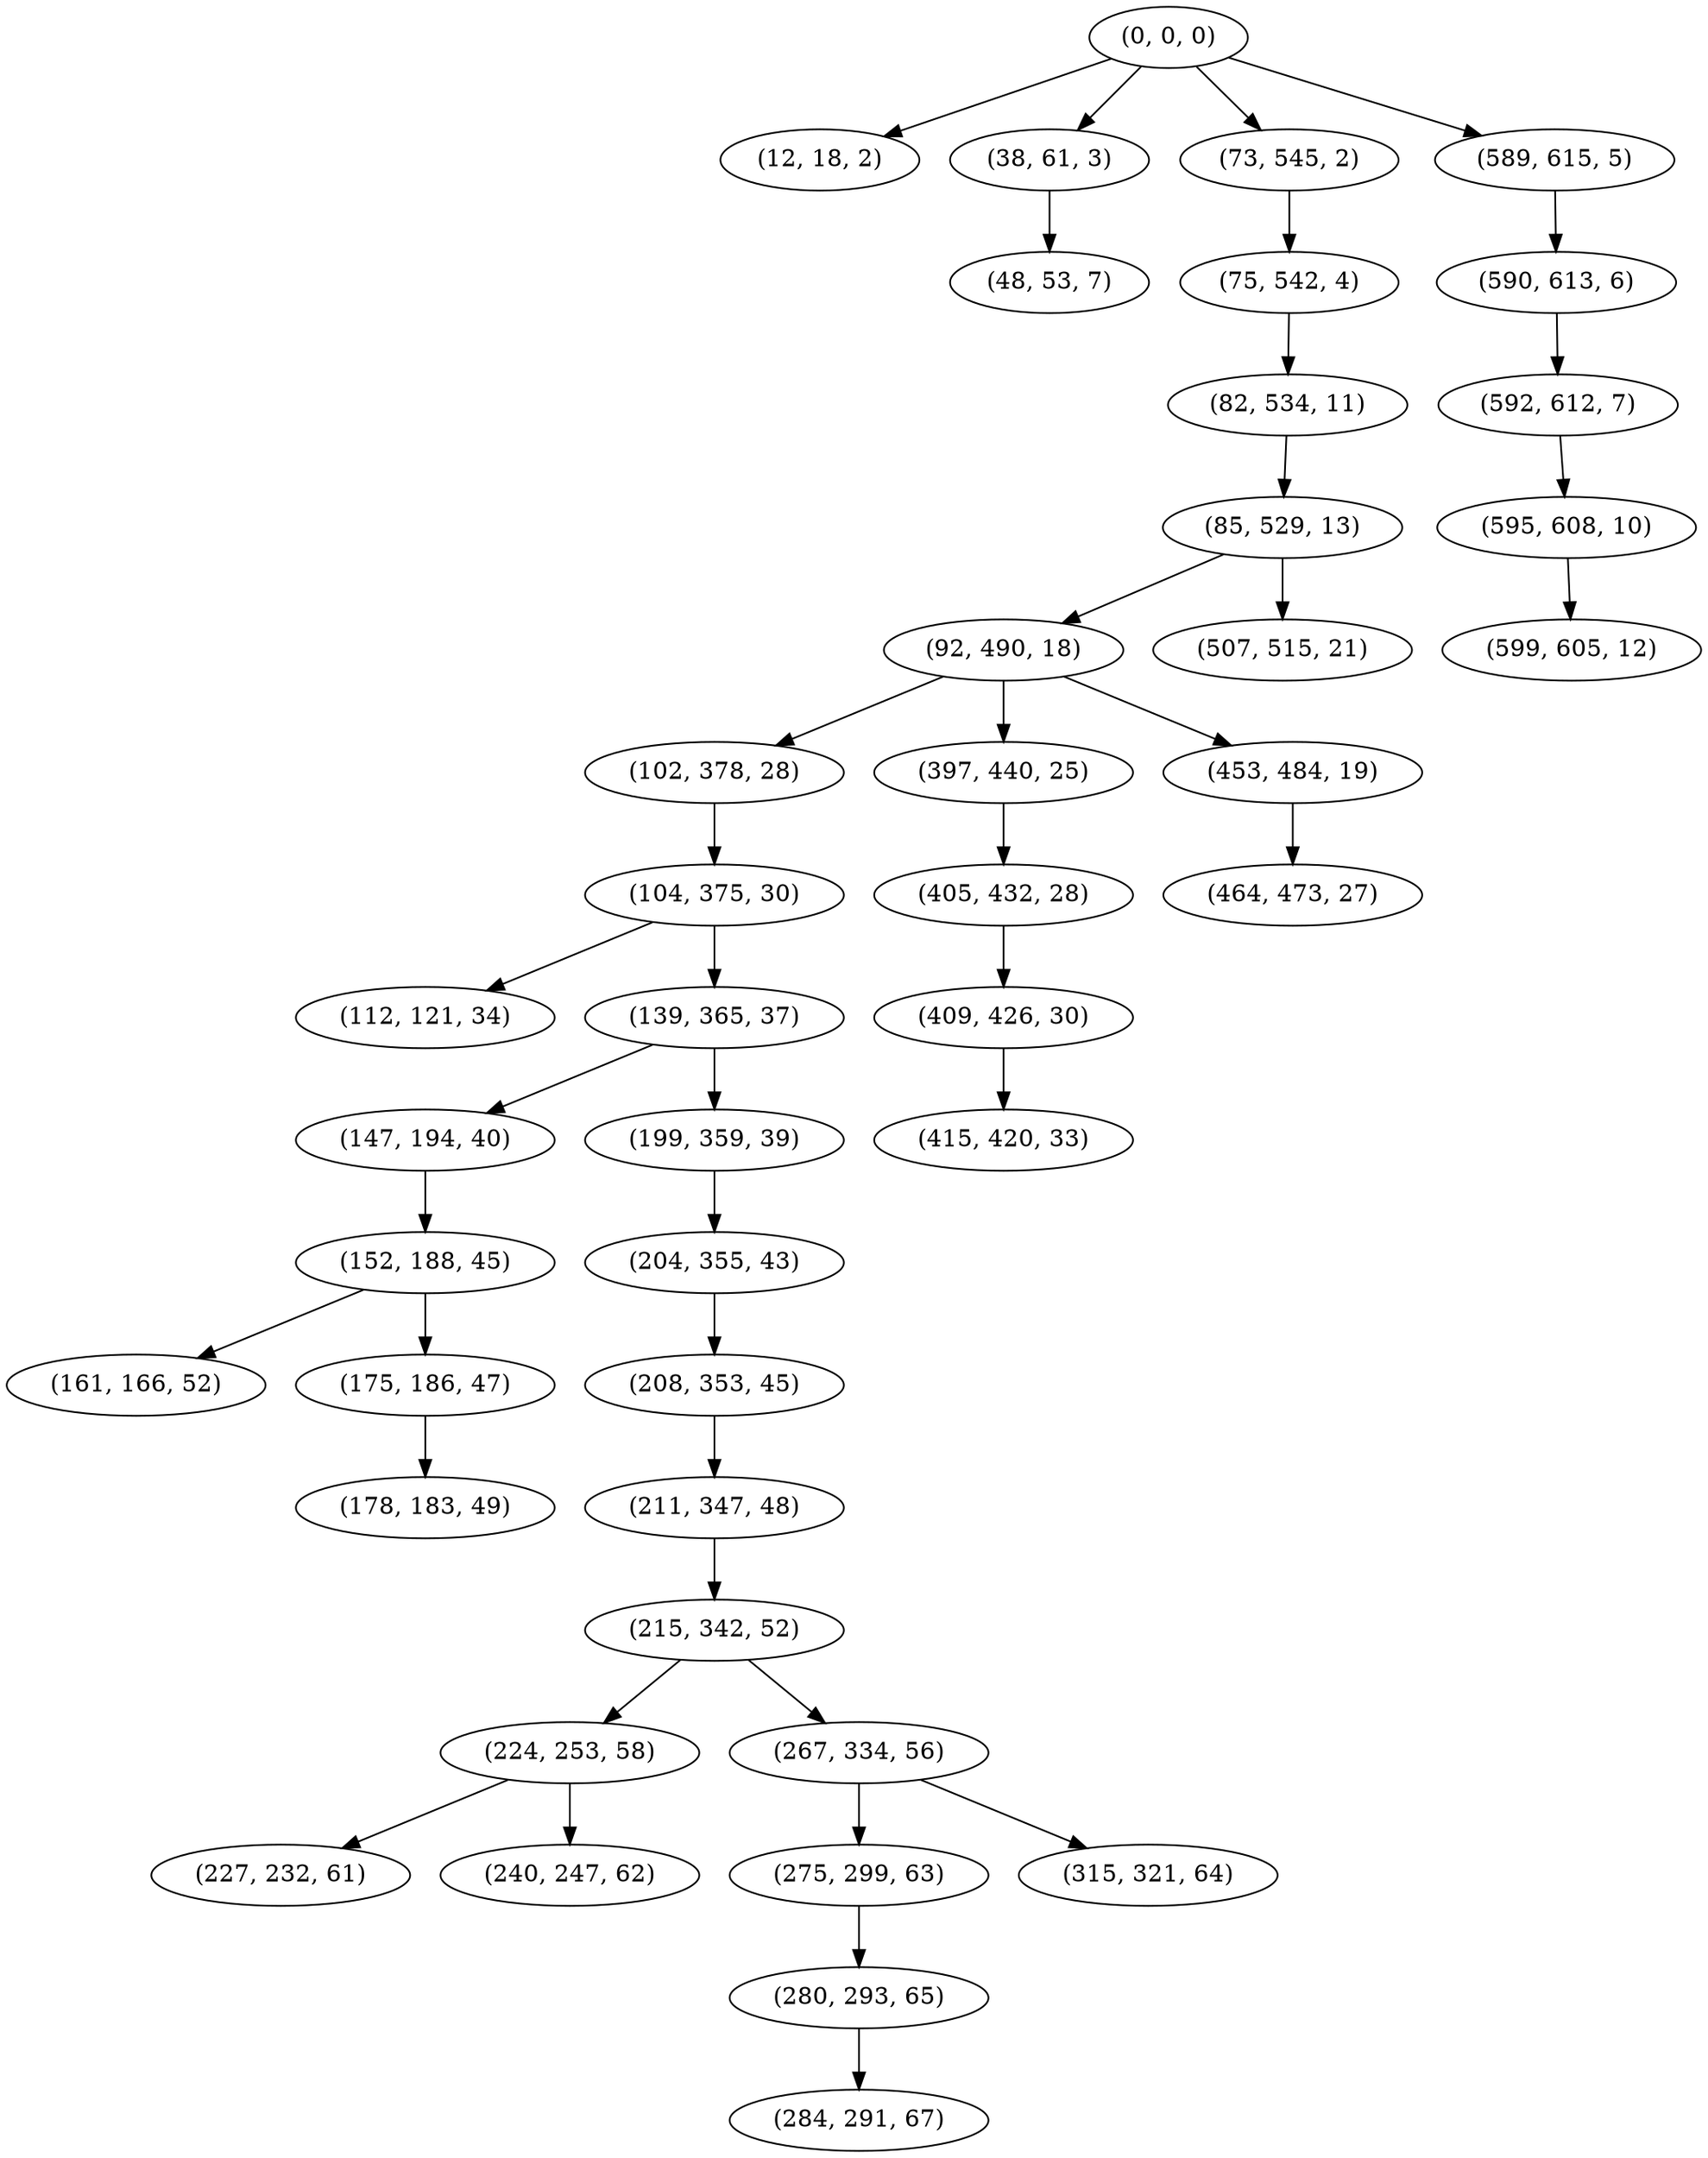 digraph tree {
    "(0, 0, 0)";
    "(12, 18, 2)";
    "(38, 61, 3)";
    "(48, 53, 7)";
    "(73, 545, 2)";
    "(75, 542, 4)";
    "(82, 534, 11)";
    "(85, 529, 13)";
    "(92, 490, 18)";
    "(102, 378, 28)";
    "(104, 375, 30)";
    "(112, 121, 34)";
    "(139, 365, 37)";
    "(147, 194, 40)";
    "(152, 188, 45)";
    "(161, 166, 52)";
    "(175, 186, 47)";
    "(178, 183, 49)";
    "(199, 359, 39)";
    "(204, 355, 43)";
    "(208, 353, 45)";
    "(211, 347, 48)";
    "(215, 342, 52)";
    "(224, 253, 58)";
    "(227, 232, 61)";
    "(240, 247, 62)";
    "(267, 334, 56)";
    "(275, 299, 63)";
    "(280, 293, 65)";
    "(284, 291, 67)";
    "(315, 321, 64)";
    "(397, 440, 25)";
    "(405, 432, 28)";
    "(409, 426, 30)";
    "(415, 420, 33)";
    "(453, 484, 19)";
    "(464, 473, 27)";
    "(507, 515, 21)";
    "(589, 615, 5)";
    "(590, 613, 6)";
    "(592, 612, 7)";
    "(595, 608, 10)";
    "(599, 605, 12)";
    "(0, 0, 0)" -> "(12, 18, 2)";
    "(0, 0, 0)" -> "(38, 61, 3)";
    "(0, 0, 0)" -> "(73, 545, 2)";
    "(0, 0, 0)" -> "(589, 615, 5)";
    "(38, 61, 3)" -> "(48, 53, 7)";
    "(73, 545, 2)" -> "(75, 542, 4)";
    "(75, 542, 4)" -> "(82, 534, 11)";
    "(82, 534, 11)" -> "(85, 529, 13)";
    "(85, 529, 13)" -> "(92, 490, 18)";
    "(85, 529, 13)" -> "(507, 515, 21)";
    "(92, 490, 18)" -> "(102, 378, 28)";
    "(92, 490, 18)" -> "(397, 440, 25)";
    "(92, 490, 18)" -> "(453, 484, 19)";
    "(102, 378, 28)" -> "(104, 375, 30)";
    "(104, 375, 30)" -> "(112, 121, 34)";
    "(104, 375, 30)" -> "(139, 365, 37)";
    "(139, 365, 37)" -> "(147, 194, 40)";
    "(139, 365, 37)" -> "(199, 359, 39)";
    "(147, 194, 40)" -> "(152, 188, 45)";
    "(152, 188, 45)" -> "(161, 166, 52)";
    "(152, 188, 45)" -> "(175, 186, 47)";
    "(175, 186, 47)" -> "(178, 183, 49)";
    "(199, 359, 39)" -> "(204, 355, 43)";
    "(204, 355, 43)" -> "(208, 353, 45)";
    "(208, 353, 45)" -> "(211, 347, 48)";
    "(211, 347, 48)" -> "(215, 342, 52)";
    "(215, 342, 52)" -> "(224, 253, 58)";
    "(215, 342, 52)" -> "(267, 334, 56)";
    "(224, 253, 58)" -> "(227, 232, 61)";
    "(224, 253, 58)" -> "(240, 247, 62)";
    "(267, 334, 56)" -> "(275, 299, 63)";
    "(267, 334, 56)" -> "(315, 321, 64)";
    "(275, 299, 63)" -> "(280, 293, 65)";
    "(280, 293, 65)" -> "(284, 291, 67)";
    "(397, 440, 25)" -> "(405, 432, 28)";
    "(405, 432, 28)" -> "(409, 426, 30)";
    "(409, 426, 30)" -> "(415, 420, 33)";
    "(453, 484, 19)" -> "(464, 473, 27)";
    "(589, 615, 5)" -> "(590, 613, 6)";
    "(590, 613, 6)" -> "(592, 612, 7)";
    "(592, 612, 7)" -> "(595, 608, 10)";
    "(595, 608, 10)" -> "(599, 605, 12)";
}
